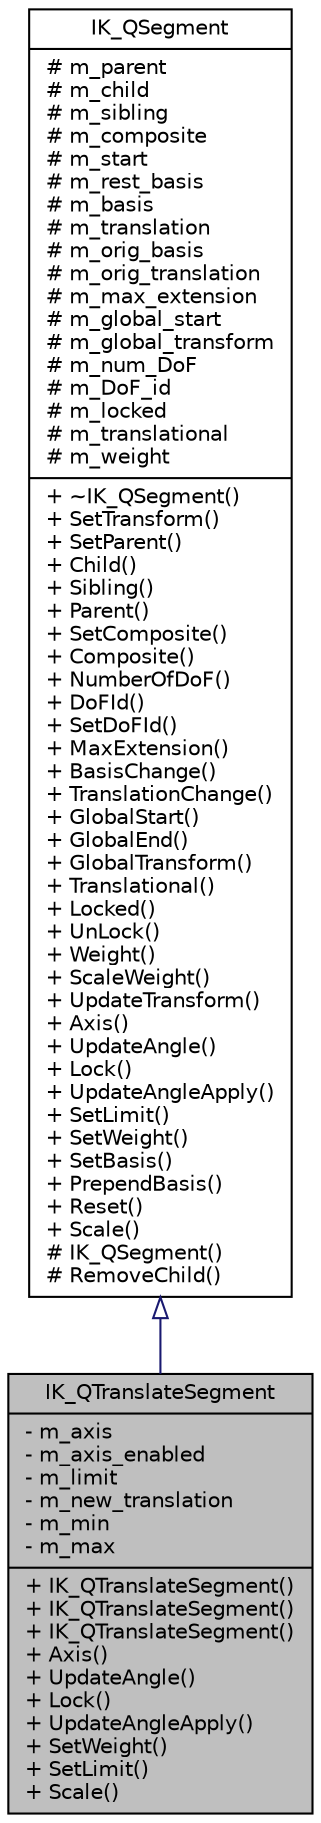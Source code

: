 digraph G
{
  edge [fontname="Helvetica",fontsize="10",labelfontname="Helvetica",labelfontsize="10"];
  node [fontname="Helvetica",fontsize="10",shape=record];
  Node1 [label="{IK_QTranslateSegment\n|- m_axis\l- m_axis_enabled\l- m_limit\l- m_new_translation\l- m_min\l- m_max\l|+ IK_QTranslateSegment()\l+ IK_QTranslateSegment()\l+ IK_QTranslateSegment()\l+ Axis()\l+ UpdateAngle()\l+ Lock()\l+ UpdateAngleApply()\l+ SetWeight()\l+ SetLimit()\l+ Scale()\l}",height=0.2,width=0.4,color="black", fillcolor="grey75", style="filled" fontcolor="black"];
  Node2 -> Node1 [dir=back,color="midnightblue",fontsize="10",style="solid",arrowtail="empty",fontname="Helvetica"];
  Node2 [label="{IK_QSegment\n|# m_parent\l# m_child\l# m_sibling\l# m_composite\l# m_start\l# m_rest_basis\l# m_basis\l# m_translation\l# m_orig_basis\l# m_orig_translation\l# m_max_extension\l# m_global_start\l# m_global_transform\l# m_num_DoF\l# m_DoF_id\l# m_locked\l# m_translational\l# m_weight\l|+ ~IK_QSegment()\l+ SetTransform()\l+ SetParent()\l+ Child()\l+ Sibling()\l+ Parent()\l+ SetComposite()\l+ Composite()\l+ NumberOfDoF()\l+ DoFId()\l+ SetDoFId()\l+ MaxExtension()\l+ BasisChange()\l+ TranslationChange()\l+ GlobalStart()\l+ GlobalEnd()\l+ GlobalTransform()\l+ Translational()\l+ Locked()\l+ UnLock()\l+ Weight()\l+ ScaleWeight()\l+ UpdateTransform()\l+ Axis()\l+ UpdateAngle()\l+ Lock()\l+ UpdateAngleApply()\l+ SetLimit()\l+ SetWeight()\l+ SetBasis()\l+ PrependBasis()\l+ Reset()\l+ Scale()\l# IK_QSegment()\l# RemoveChild()\l}",height=0.2,width=0.4,color="black", fillcolor="white", style="filled",URL="$d6/de5/classIK__QSegment.html"];
}

